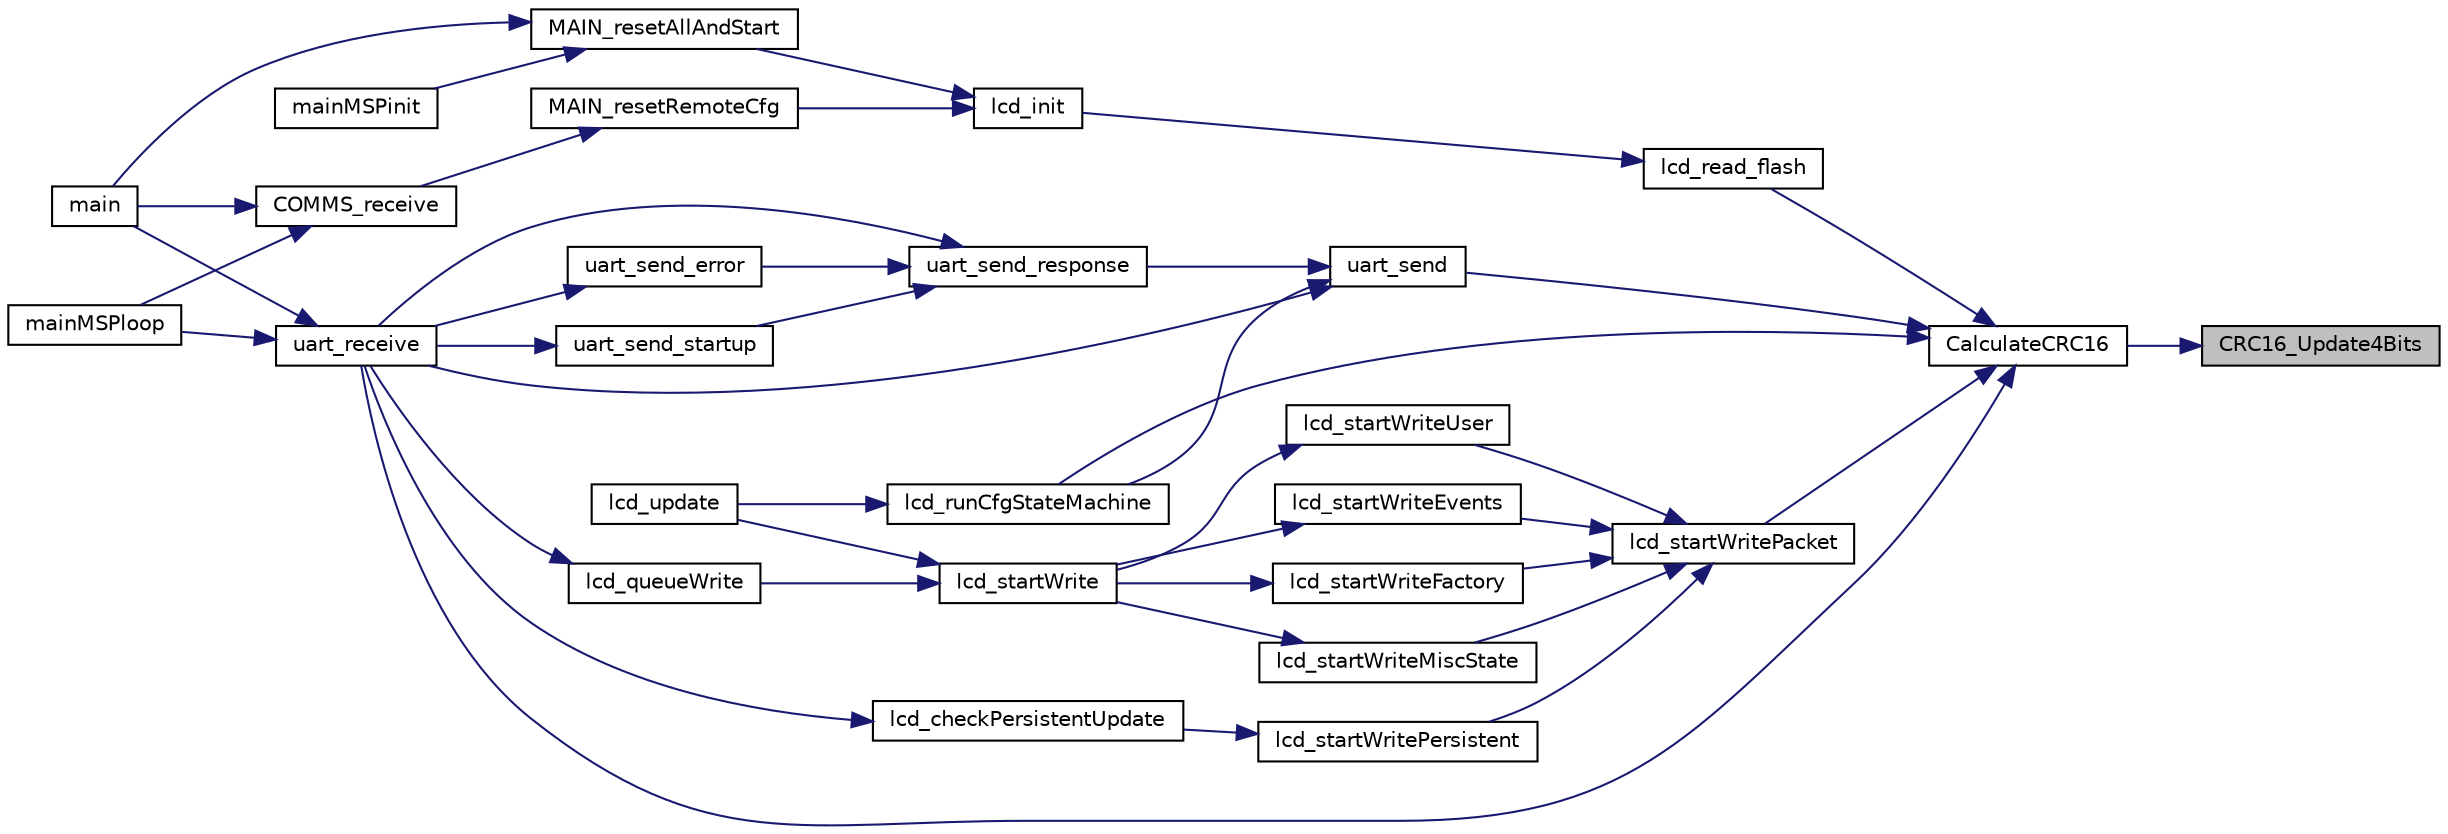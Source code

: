 digraph "CRC16_Update4Bits"
{
 // LATEX_PDF_SIZE
  edge [fontname="Helvetica",fontsize="10",labelfontname="Helvetica",labelfontsize="10"];
  node [fontname="Helvetica",fontsize="10",shape=record];
  rankdir="RL";
  Node1 [label="CRC16_Update4Bits",height=0.2,width=0.4,color="black", fillcolor="grey75", style="filled", fontcolor="black",tooltip=" "];
  Node1 -> Node2 [dir="back",color="midnightblue",fontsize="10",style="solid"];
  Node2 [label="CalculateCRC16",height=0.2,width=0.4,color="black", fillcolor="white", style="filled",URL="$crc16_8h.html#a2783e18fd5b314e656d988aed16c1116",tooltip=" "];
  Node2 -> Node3 [dir="back",color="midnightblue",fontsize="10",style="solid"];
  Node3 [label="lcd_read_flash",height=0.2,width=0.4,color="black", fillcolor="white", style="filled",URL="$lcd_8c.html#a236f1fa7f21fdb5389dcc384faea2114",tooltip=" "];
  Node3 -> Node4 [dir="back",color="midnightblue",fontsize="10",style="solid"];
  Node4 [label="lcd_init",height=0.2,width=0.4,color="black", fillcolor="white", style="filled",URL="$lcd_8h.html#a6842775ba83d166f02b8fef8bb63b1e6",tooltip=" "];
  Node4 -> Node5 [dir="back",color="midnightblue",fontsize="10",style="solid"];
  Node5 [label="MAIN_resetAllAndStart",height=0.2,width=0.4,color="black", fillcolor="white", style="filled",URL="$main_m_s_p_8h.html#a942f7a7cb88a9446f3b8486747e3e092",tooltip=" "];
  Node5 -> Node6 [dir="back",color="midnightblue",fontsize="10",style="solid"];
  Node6 [label="main",height=0.2,width=0.4,color="black", fillcolor="white", style="filled",URL="$main_8c.html#a840291bc02cba5474a4cb46a9b9566fe",tooltip=" "];
  Node5 -> Node7 [dir="back",color="midnightblue",fontsize="10",style="solid"];
  Node7 [label="mainMSPinit",height=0.2,width=0.4,color="black", fillcolor="white", style="filled",URL="$main_m_s_p_8h.html#a45dbb8bcf720b1d542eca135e07f96f8",tooltip=" "];
  Node4 -> Node8 [dir="back",color="midnightblue",fontsize="10",style="solid"];
  Node8 [label="MAIN_resetRemoteCfg",height=0.2,width=0.4,color="black", fillcolor="white", style="filled",URL="$main_m_s_p_8h.html#ae8bc7ddee5bfed380fef21b8f7baa4e7",tooltip=" "];
  Node8 -> Node9 [dir="back",color="midnightblue",fontsize="10",style="solid"];
  Node9 [label="COMMS_receive",height=0.2,width=0.4,color="black", fillcolor="white", style="filled",URL="$comms_8h.html#a8e6604b958225317069baa073a4457a6",tooltip=" "];
  Node9 -> Node6 [dir="back",color="midnightblue",fontsize="10",style="solid"];
  Node9 -> Node10 [dir="back",color="midnightblue",fontsize="10",style="solid"];
  Node10 [label="mainMSPloop",height=0.2,width=0.4,color="black", fillcolor="white", style="filled",URL="$main_m_s_p_8h.html#a6f9ad05474f475b7d9f0827da5484fd0",tooltip=" "];
  Node2 -> Node11 [dir="back",color="midnightblue",fontsize="10",style="solid"];
  Node11 [label="lcd_runCfgStateMachine",height=0.2,width=0.4,color="black", fillcolor="white", style="filled",URL="$lcd_8h.html#a2b2e8fa3174ac937df7348c83cfc53b8",tooltip=" "];
  Node11 -> Node12 [dir="back",color="midnightblue",fontsize="10",style="solid"];
  Node12 [label="lcd_update",height=0.2,width=0.4,color="black", fillcolor="white", style="filled",URL="$lcd_8h.html#adf0a5938f7bf89fe5cec5d7275a73d1e",tooltip=" "];
  Node2 -> Node13 [dir="back",color="midnightblue",fontsize="10",style="solid"];
  Node13 [label="lcd_startWritePacket",height=0.2,width=0.4,color="black", fillcolor="white", style="filled",URL="$lcd_8c.html#a7d8dbee6d60ca7e2cc18615abf463889",tooltip=" "];
  Node13 -> Node14 [dir="back",color="midnightblue",fontsize="10",style="solid"];
  Node14 [label="lcd_startWriteEvents",height=0.2,width=0.4,color="black", fillcolor="white", style="filled",URL="$lcd_8c.html#a13bb71a64c925834c0db3fc09ceeea3d",tooltip=" "];
  Node14 -> Node15 [dir="back",color="midnightblue",fontsize="10",style="solid"];
  Node15 [label="lcd_startWrite",height=0.2,width=0.4,color="black", fillcolor="white", style="filled",URL="$lcd_8h.html#a3fb3d169d720f18eef400e4544aca90d",tooltip=" "];
  Node15 -> Node16 [dir="back",color="midnightblue",fontsize="10",style="solid"];
  Node16 [label="lcd_queueWrite",height=0.2,width=0.4,color="black", fillcolor="white", style="filled",URL="$lcd_8h.html#aad0ce170782fdfb3358befc08da9d42c",tooltip=" "];
  Node16 -> Node17 [dir="back",color="midnightblue",fontsize="10",style="solid"];
  Node17 [label="uart_receive",height=0.2,width=0.4,color="black", fillcolor="white", style="filled",URL="$usci_8h.html#a64bd3fadf45c225d0190b6718ef2573d",tooltip=" "];
  Node17 -> Node6 [dir="back",color="midnightblue",fontsize="10",style="solid"];
  Node17 -> Node10 [dir="back",color="midnightblue",fontsize="10",style="solid"];
  Node15 -> Node12 [dir="back",color="midnightblue",fontsize="10",style="solid"];
  Node13 -> Node18 [dir="back",color="midnightblue",fontsize="10",style="solid"];
  Node18 [label="lcd_startWriteFactory",height=0.2,width=0.4,color="black", fillcolor="white", style="filled",URL="$lcd_8c.html#a7f800692aa226a3f52b48b3f95463579",tooltip=" "];
  Node18 -> Node15 [dir="back",color="midnightblue",fontsize="10",style="solid"];
  Node13 -> Node19 [dir="back",color="midnightblue",fontsize="10",style="solid"];
  Node19 [label="lcd_startWriteMiscState",height=0.2,width=0.4,color="black", fillcolor="white", style="filled",URL="$lcd_8c.html#a1dc58bf5078e4e115ea6bc15aebd5426",tooltip=" "];
  Node19 -> Node15 [dir="back",color="midnightblue",fontsize="10",style="solid"];
  Node13 -> Node20 [dir="back",color="midnightblue",fontsize="10",style="solid"];
  Node20 [label="lcd_startWritePersistent",height=0.2,width=0.4,color="black", fillcolor="white", style="filled",URL="$lcd_8c.html#a927bd441fb8a946c250345b7a26550f2",tooltip=" "];
  Node20 -> Node21 [dir="back",color="midnightblue",fontsize="10",style="solid"];
  Node21 [label="lcd_checkPersistentUpdate",height=0.2,width=0.4,color="black", fillcolor="white", style="filled",URL="$lcd_8h.html#a6eb124736e24544036568a49ee05276a",tooltip=" "];
  Node21 -> Node17 [dir="back",color="midnightblue",fontsize="10",style="solid"];
  Node13 -> Node22 [dir="back",color="midnightblue",fontsize="10",style="solid"];
  Node22 [label="lcd_startWriteUser",height=0.2,width=0.4,color="black", fillcolor="white", style="filled",URL="$lcd_8c.html#a85c2fea96daabcbf2874876caa4ad2a7",tooltip=" "];
  Node22 -> Node15 [dir="back",color="midnightblue",fontsize="10",style="solid"];
  Node2 -> Node17 [dir="back",color="midnightblue",fontsize="10",style="solid"];
  Node2 -> Node23 [dir="back",color="midnightblue",fontsize="10",style="solid"];
  Node23 [label="uart_send",height=0.2,width=0.4,color="black", fillcolor="white", style="filled",URL="$usci_8h.html#adc2a1a197144cfbe10c0f585f1e8008c",tooltip=" "];
  Node23 -> Node11 [dir="back",color="midnightblue",fontsize="10",style="solid"];
  Node23 -> Node17 [dir="back",color="midnightblue",fontsize="10",style="solid"];
  Node23 -> Node24 [dir="back",color="midnightblue",fontsize="10",style="solid"];
  Node24 [label="uart_send_response",height=0.2,width=0.4,color="black", fillcolor="white", style="filled",URL="$usci_8c.html#a27dbf879f0ac9f3a2a4c52b064823a8e",tooltip=" "];
  Node24 -> Node17 [dir="back",color="midnightblue",fontsize="10",style="solid"];
  Node24 -> Node25 [dir="back",color="midnightblue",fontsize="10",style="solid"];
  Node25 [label="uart_send_error",height=0.2,width=0.4,color="black", fillcolor="white", style="filled",URL="$usci_8c.html#a26fb8b32000f508f76dccb9c9d77f3fd",tooltip=" "];
  Node25 -> Node17 [dir="back",color="midnightblue",fontsize="10",style="solid"];
  Node24 -> Node26 [dir="back",color="midnightblue",fontsize="10",style="solid"];
  Node26 [label="uart_send_startup",height=0.2,width=0.4,color="black", fillcolor="white", style="filled",URL="$usci_8c.html#a370299e239f2550d395ad9ea897dcac5",tooltip=" "];
  Node26 -> Node17 [dir="back",color="midnightblue",fontsize="10",style="solid"];
}

